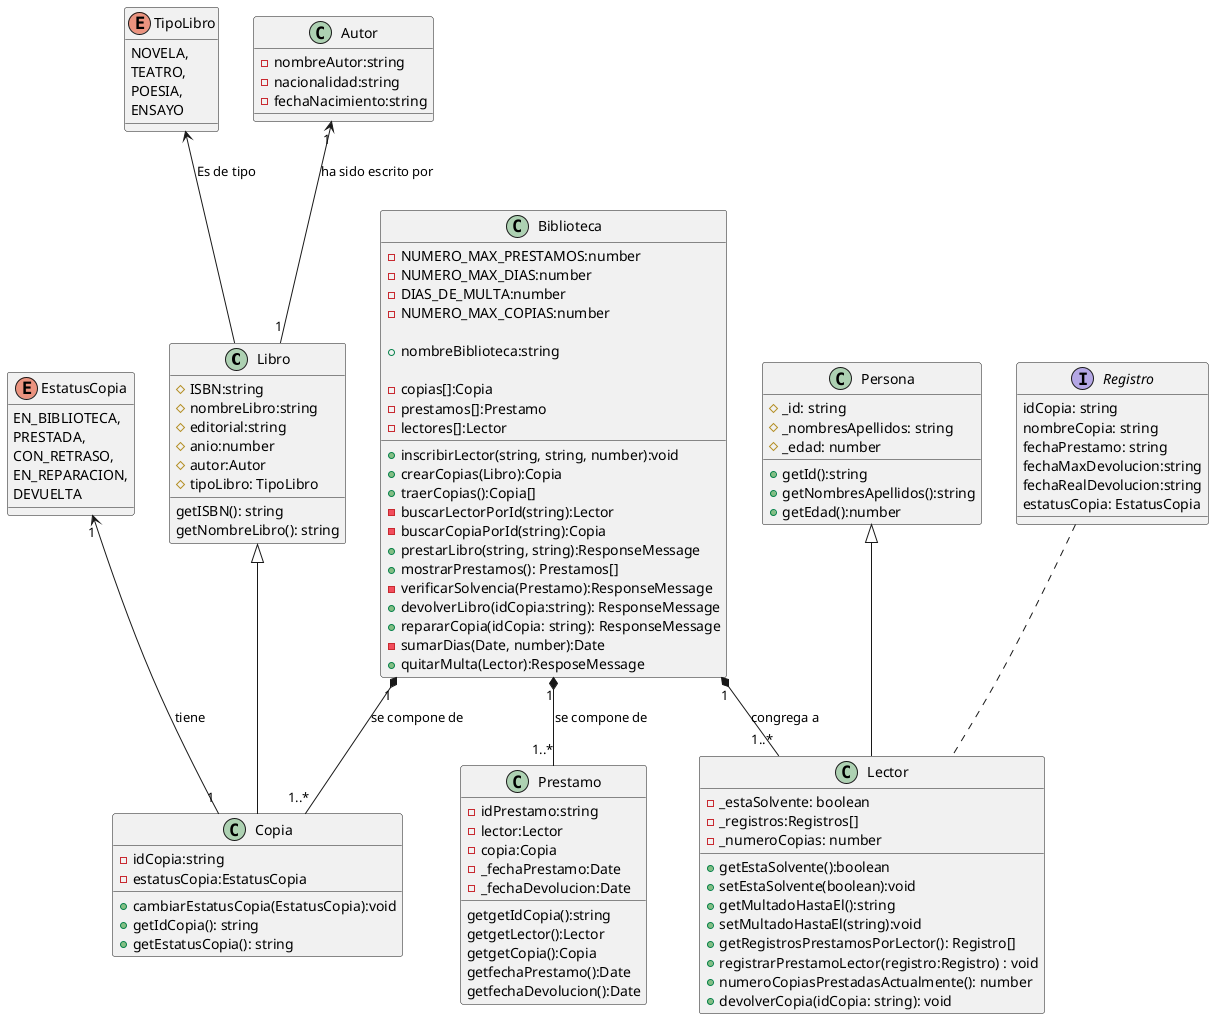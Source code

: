 @startuml "La biblioteca"

class Libro {
    # ISBN:string
    # nombreLibro:string
    # editorial:string
    # anio:number
    # autor:Autor
    # tipoLibro: TipoLibro

    getISBN(): string
    getNombreLibro(): string

}

enum TipoLibro {
    NOVELA,
    TEATRO,
    POESIA,
    ENSAYO
}

class Autor {
    - nombreAutor:string
    - nacionalidad:string
    - fechaNacimiento:string
}

class Copia extends Libro {
    - idCopia:string
    - estatusCopia:EstatusCopia
    + cambiarEstatusCopia(EstatusCopia):void
    + getIdCopia(): string
    + getEstatusCopia(): string 
}

enum EstatusCopia {
    EN_BIBLIOTECA,
    PRESTADA,
    CON_RETRASO,
    EN_REPARACION,
    DEVUELTA
}

class Biblioteca {

    - NUMERO_MAX_PRESTAMOS:number
    - NUMERO_MAX_DIAS:number
    - DIAS_DE_MULTA:number
    - NUMERO_MAX_COPIAS:number

    + nombreBiblioteca:string

    - copias[]:Copia
    - prestamos[]:Prestamo
    - lectores[]:Lector

    + inscribirLector(string, string, number):void
    + crearCopias(Libro):Copia
    + traerCopias():Copia[]
    - buscarLectorPorId(string):Lector
    - buscarCopiaPorId(string):Copia
    + prestarLibro(string, string):ResponseMessage
    + mostrarPrestamos(): Prestamos[]
    - verificarSolvencia(Prestamo):ResponseMessage
    + devolverLibro(idCopia:string): ResponseMessage 
    + repararCopia(idCopia: string): ResponseMessage
    - sumarDias(Date, number):Date
    + quitarMulta(Lector):ResposeMessage
    
}

class Persona {
    # _id: string
    # _nombresApellidos: string
    # _edad: number

    + getId():string
    + getNombresApellidos():string
    + getEdad():number
}

class Lector extends Persona{
    - _estaSolvente: boolean
    - _registros:Registros[]
    - _numeroCopias: number

    + getEstaSolvente():boolean
    + setEstaSolvente(boolean):void
    + getMultadoHastaEl():string
    + setMultadoHastaEl(string):void
    + getRegistrosPrestamosPorLector(): Registro[]
    + registrarPrestamoLector(registro:Registro) : void
    + numeroCopiasPrestadasActualmente(): number
    + devolverCopia(idCopia: string): void 

}

class Prestamo {
    - idPrestamo:string
    - lector:Lector
    - copia:Copia
    - _fechaPrestamo:Date
    - _fechaDevolucion:Date

    getgetIdCopia():string
    getgetLector():Lector
    getgetCopia():Copia
    getfechaPrestamo():Date    
    getfechaDevolucion():Date
}

interface Registro {
    idCopia: string
    nombreCopia: string
    fechaPrestamo: string
    fechaMaxDevolucion:string
    fechaRealDevolucion:string
    estatusCopia: EstatusCopia
}


TipoLibro <-- Libro: "Es de tipo"
Autor "1" <-- "1" Libro: "ha sido escrito por"
EstatusCopia "1" <-- "1" Copia: "tiene"
Biblioteca "1" *-- "1..*" Lector: "congrega a"
Biblioteca "1" *-- "1..*" Copia: "se compone de"
Biblioteca "1" *-- "1..*" Prestamo: "se compone de"
Registro .. Lector

@enduml